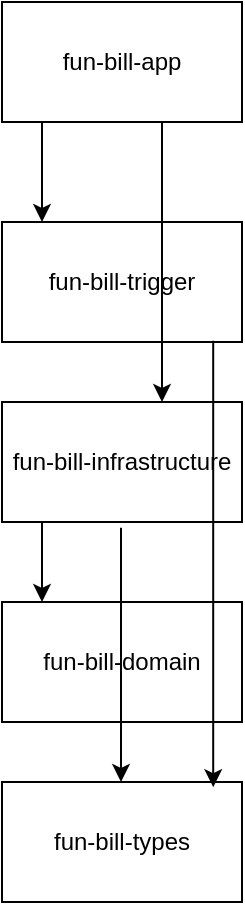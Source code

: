 <mxfile version="23.1.5" type="github">
  <diagram name="第 1 页" id="xrEwQbncAEOwUhqF7Rrp">
    <mxGraphModel dx="1188" dy="581" grid="1" gridSize="10" guides="1" tooltips="1" connect="1" arrows="1" fold="1" page="1" pageScale="1" pageWidth="827" pageHeight="1169" math="0" shadow="0">
      <root>
        <mxCell id="0" />
        <mxCell id="1" parent="0" />
        <mxCell id="j-n35vU0YK7nYJW8cfS_-1" value="fun-bill-app" style="rounded=0;whiteSpace=wrap;html=1;" vertex="1" parent="1">
          <mxGeometry x="160" y="90" width="120" height="60" as="geometry" />
        </mxCell>
        <mxCell id="j-n35vU0YK7nYJW8cfS_-2" value="fun-bill-domain" style="rounded=0;whiteSpace=wrap;html=1;" vertex="1" parent="1">
          <mxGeometry x="160" y="390" width="120" height="60" as="geometry" />
        </mxCell>
        <mxCell id="j-n35vU0YK7nYJW8cfS_-3" value="fun-bill-infrastructure" style="rounded=0;whiteSpace=wrap;html=1;" vertex="1" parent="1">
          <mxGeometry x="160" y="290" width="120" height="60" as="geometry" />
        </mxCell>
        <mxCell id="j-n35vU0YK7nYJW8cfS_-4" value="fun-bill-trigger" style="rounded=0;whiteSpace=wrap;html=1;" vertex="1" parent="1">
          <mxGeometry x="160" y="200" width="120" height="60" as="geometry" />
        </mxCell>
        <mxCell id="j-n35vU0YK7nYJW8cfS_-5" value="fun-bill-types" style="rounded=0;whiteSpace=wrap;html=1;" vertex="1" parent="1">
          <mxGeometry x="160" y="480" width="120" height="60" as="geometry" />
        </mxCell>
        <mxCell id="j-n35vU0YK7nYJW8cfS_-7" value="" style="endArrow=classic;html=1;rounded=0;exitX=0.25;exitY=1;exitDx=0;exitDy=0;entryX=0.25;entryY=0;entryDx=0;entryDy=0;" edge="1" parent="1">
          <mxGeometry width="50" height="50" relative="1" as="geometry">
            <mxPoint x="180" y="150" as="sourcePoint" />
            <mxPoint x="180" y="200" as="targetPoint" />
          </mxGeometry>
        </mxCell>
        <mxCell id="j-n35vU0YK7nYJW8cfS_-8" value="" style="endArrow=classic;html=1;rounded=0;exitX=0.75;exitY=1;exitDx=0;exitDy=0;entryX=0.75;entryY=0;entryDx=0;entryDy=0;" edge="1" parent="1">
          <mxGeometry width="50" height="50" relative="1" as="geometry">
            <mxPoint x="240" y="150" as="sourcePoint" />
            <mxPoint x="240" y="290" as="targetPoint" />
          </mxGeometry>
        </mxCell>
        <mxCell id="j-n35vU0YK7nYJW8cfS_-9" value="" style="endArrow=classic;html=1;rounded=0;exitX=0.88;exitY=0.99;exitDx=0;exitDy=0;exitPerimeter=0;entryX=0.88;entryY=0.043;entryDx=0;entryDy=0;entryPerimeter=0;" edge="1" parent="1" source="j-n35vU0YK7nYJW8cfS_-4" target="j-n35vU0YK7nYJW8cfS_-5">
          <mxGeometry width="50" height="50" relative="1" as="geometry">
            <mxPoint x="310" y="300" as="sourcePoint" />
            <mxPoint x="266" y="555" as="targetPoint" />
          </mxGeometry>
        </mxCell>
        <mxCell id="j-n35vU0YK7nYJW8cfS_-10" value="" style="endArrow=classic;html=1;rounded=0;entryX=0.633;entryY=-0.01;entryDx=0;entryDy=0;entryPerimeter=0;exitX=0.633;exitY=1.037;exitDx=0;exitDy=0;exitPerimeter=0;" edge="1" parent="1">
          <mxGeometry width="50" height="50" relative="1" as="geometry">
            <mxPoint x="219.5" y="352.82" as="sourcePoint" />
            <mxPoint x="219.5" y="480.0" as="targetPoint" />
          </mxGeometry>
        </mxCell>
        <mxCell id="j-n35vU0YK7nYJW8cfS_-11" value="" style="endArrow=classic;html=1;rounded=0;exitX=0.25;exitY=1;exitDx=0;exitDy=0;entryX=0.25;entryY=0;entryDx=0;entryDy=0;" edge="1" parent="1">
          <mxGeometry width="50" height="50" relative="1" as="geometry">
            <mxPoint x="180" y="350" as="sourcePoint" />
            <mxPoint x="180" y="390" as="targetPoint" />
            <Array as="points">
              <mxPoint x="180" y="370" />
            </Array>
          </mxGeometry>
        </mxCell>
      </root>
    </mxGraphModel>
  </diagram>
</mxfile>
